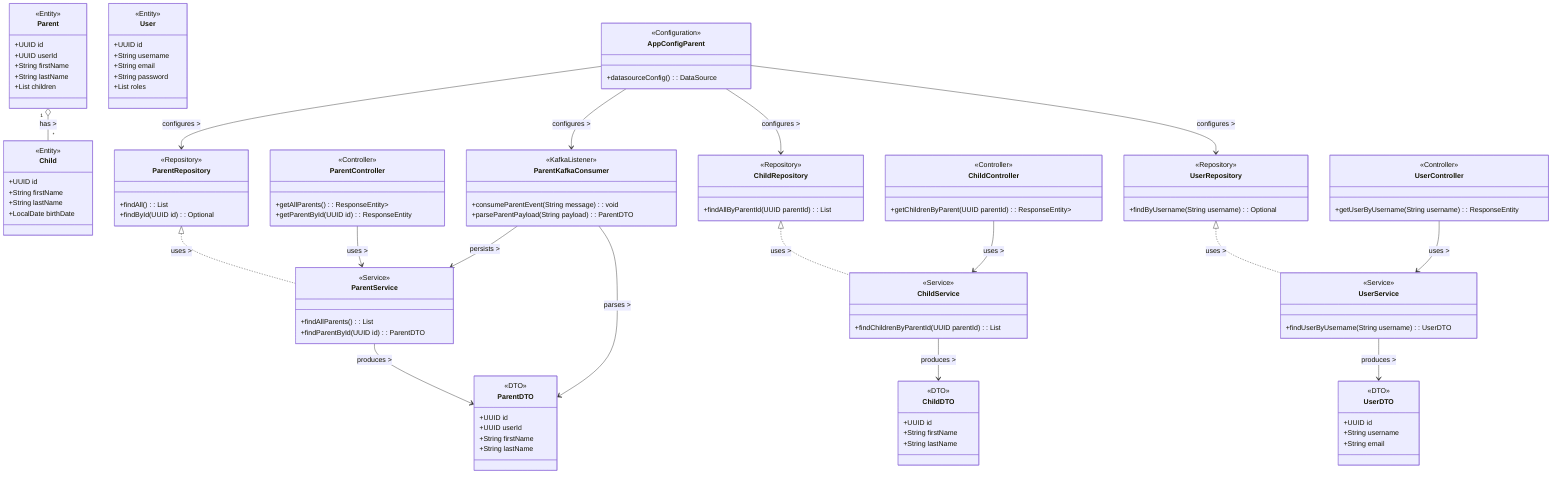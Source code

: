 classDiagram
%% ENTITIES
    class Parent {
        <<Entity>>
        +UUID id
        +UUID userId
        +String firstName
        +String lastName
        +List<Child> children
    }

    class Child {
        <<Entity>>
        +UUID id
        +String firstName
        +String lastName
        +LocalDate birthDate
    }

    class User {
        <<Entity>>
        +UUID id
        +String username
        +String email
        +String password
        +List<String> roles
    }

%% DTOS
    class ParentDTO {
        <<DTO>>
        +UUID id
        +UUID userId
        +String firstName
        +String lastName
    }

    class ChildDTO {
        <<DTO>>
        +UUID id
        +String firstName
        +String lastName
    }

    class UserDTO {
        <<DTO>>
        +UUID id
        +String username
        +String email
    }

%% REPOSITORIES
    class ParentRepository {
        <<Repository>>
        +findAll(): List<Parent>
        +findById(UUID id): Optional<Parent>
    }

    class ChildRepository {
        <<Repository>>
        +findAllByParentId(UUID parentId): List<Child>
    }

    class UserRepository {
        <<Repository>>
        +findByUsername(String username): Optional<User>
    }

%% SERVICES
    class ParentService {
        <<Service>>
        +findAllParents(): List<ParentDTO>
        +findParentById(UUID id): ParentDTO
    }

    class ChildService {
        <<Service>>
        +findChildrenByParentId(UUID parentId): List<ChildDTO>
    }

    class UserService {
        <<Service>>
        +findUserByUsername(String username): UserDTO
    }

%% CONTROLLERS
    class ParentController {
        <<Controller>>
        +getAllParents(): ResponseEntity<List<ParentDTO>>
        +getParentById(UUID id): ResponseEntity<ParentDTO>
    }

    class ChildController {
        <<Controller>>
        +getChildrenByParent(UUID parentId): ResponseEntity<List<ChildDTO>>
    }

    class UserController {
        <<Controller>>
        +getUserByUsername(String username): ResponseEntity<UserDTO>
    }

%% KAFKA CONSUMER
    class ParentKafkaConsumer {
        <<KafkaListener>>
        +consumeParentEvent(String message): void
        +parseParentPayload(String payload): ParentDTO
    }

%% CONFIGURATION
    class AppConfigParent {
        <<Configuration>>
        +datasourceConfig(): DataSource
    }

%% RELATIONS

Parent "1" o-- "*" Child : has >

ParentRepository <|.. ParentService : uses >
ChildRepository <|.. ChildService : uses >
UserRepository <|.. UserService : uses >

ParentService --> ParentDTO : produces >
ChildService --> ChildDTO : produces >
UserService --> UserDTO : produces >

ParentController --> ParentService : uses >
ChildController --> ChildService : uses >
UserController --> UserService : uses >

ParentKafkaConsumer --> ParentService : persists >
ParentKafkaConsumer --> ParentDTO : parses >

AppConfigParent --> ParentRepository : configures >
AppConfigParent --> ChildRepository : configures >
AppConfigParent --> UserRepository : configures >
AppConfigParent --> ParentKafkaConsumer : configures >